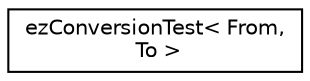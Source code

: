 digraph "Graphical Class Hierarchy"
{
 // LATEX_PDF_SIZE
  edge [fontname="Helvetica",fontsize="10",labelfontname="Helvetica",labelfontsize="10"];
  node [fontname="Helvetica",fontsize="10",shape=record];
  rankdir="LR";
  Node0 [label="ezConversionTest\< From,\l To \>",height=0.2,width=0.4,color="black", fillcolor="white", style="filled",URL="$de/dc1/structez_conversion_test.htm",tooltip="Static Conversion Test."];
}
